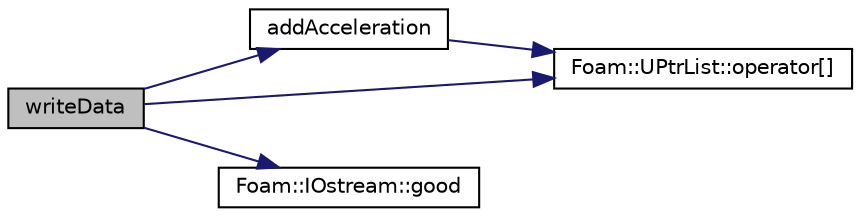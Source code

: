 digraph "writeData"
{
  bgcolor="transparent";
  edge [fontname="Helvetica",fontsize="10",labelfontname="Helvetica",labelfontsize="10"];
  node [fontname="Helvetica",fontsize="10",shape=record];
  rankdir="LR";
  Node3098 [label="writeData",height=0.2,width=0.4,color="black", fillcolor="grey75", style="filled", fontcolor="black"];
  Node3098 -> Node3099 [color="midnightblue",fontsize="10",style="solid",fontname="Helvetica"];
  Node3099 [label="addAcceleration",height=0.2,width=0.4,color="black",URL="$a22685.html#a857ee810e9c4a06547e811623b68b577",tooltip="Add the frame acceleration. "];
  Node3099 -> Node3100 [color="midnightblue",fontsize="10",style="solid",fontname="Helvetica"];
  Node3100 [label="Foam::UPtrList::operator[]",height=0.2,width=0.4,color="black",URL="$a27101.html#a92eab3a97cd59afdf63a26b0a90642a9",tooltip="Return element const reference. "];
  Node3098 -> Node3101 [color="midnightblue",fontsize="10",style="solid",fontname="Helvetica"];
  Node3101 [label="Foam::IOstream::good",height=0.2,width=0.4,color="black",URL="$a27333.html#abdcc7f96f487faadc7769afcf58fe992",tooltip="Return true if next operation might succeed. "];
  Node3098 -> Node3100 [color="midnightblue",fontsize="10",style="solid",fontname="Helvetica"];
}
